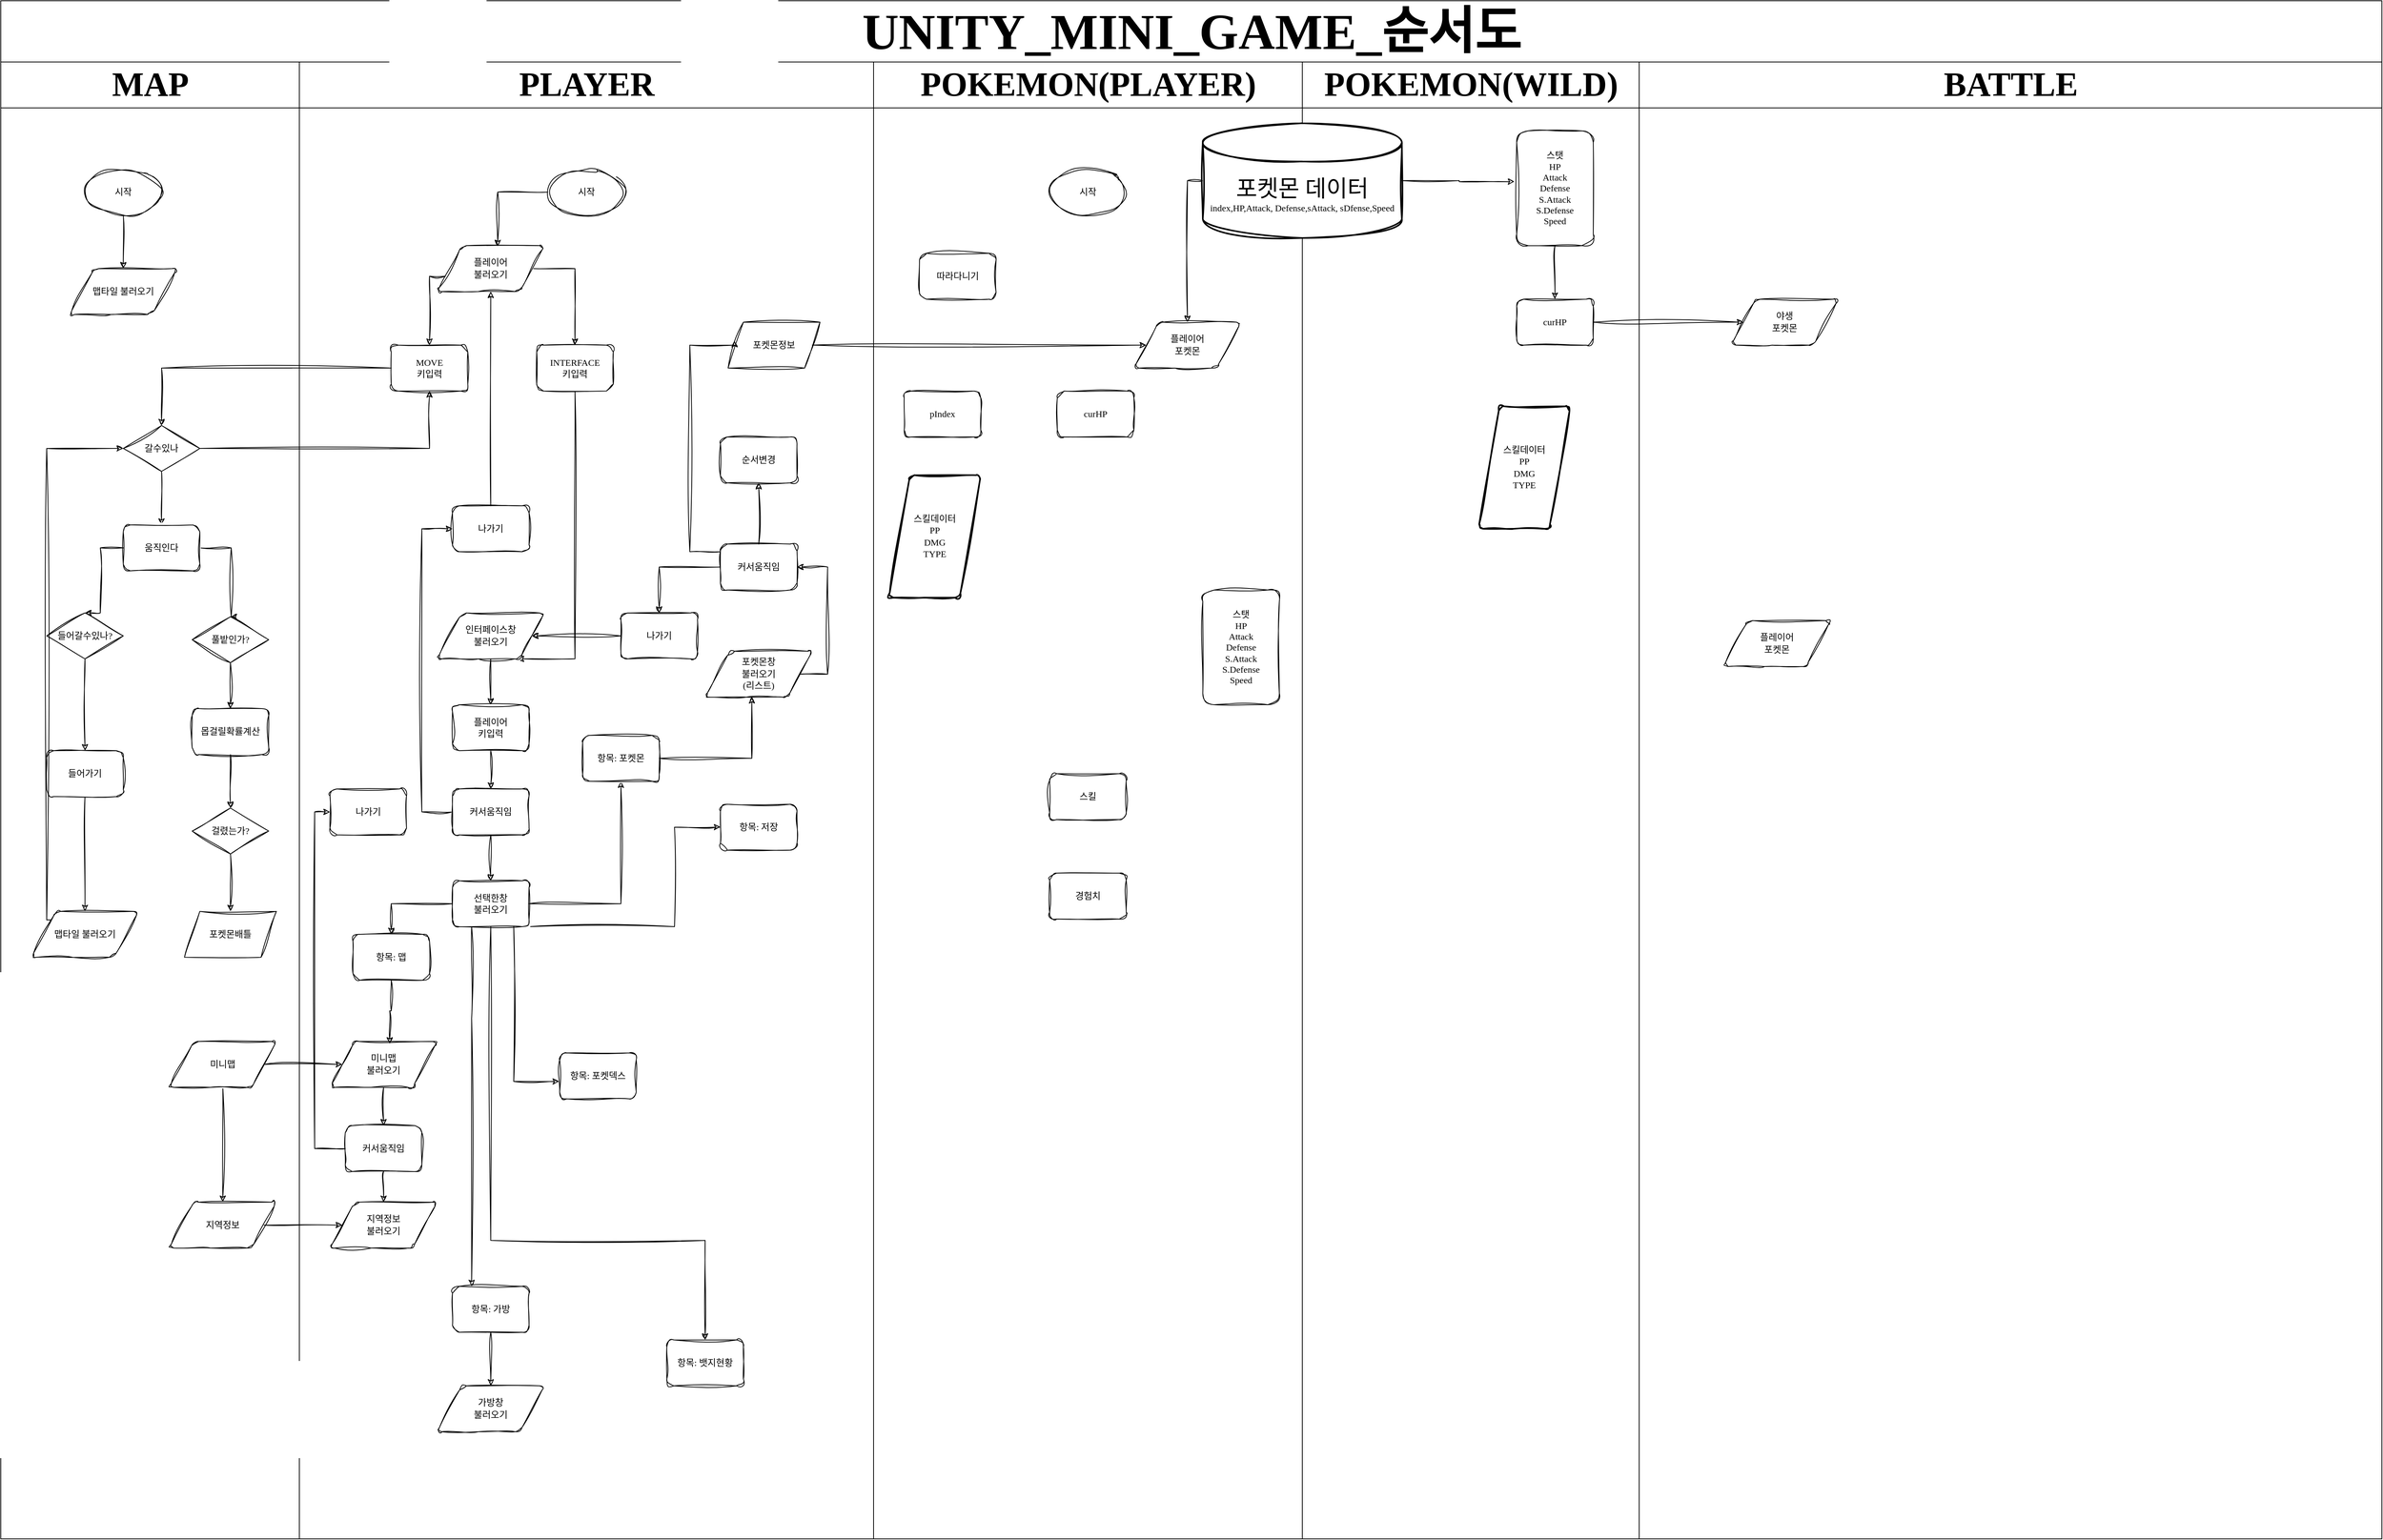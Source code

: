 <mxfile version="24.7.16">
  <diagram name="Page-1" id="74e2e168-ea6b-b213-b513-2b3c1d86103e">
    <mxGraphModel dx="2858" dy="1803" grid="1" gridSize="10" guides="1" tooltips="1" connect="1" arrows="1" fold="1" page="1" pageScale="1" pageWidth="1100" pageHeight="850" background="none" math="0" shadow="0">
      <root>
        <mxCell id="0" />
        <mxCell id="1" parent="0" />
        <mxCell id="77e6c97f196da883-1" value="&lt;font style=&quot;font-size: 66px;&quot;&gt;UNITY_MINI_GAME_순서도&lt;/font&gt;" style="swimlane;html=1;childLayout=stackLayout;startSize=80;rounded=0;shadow=0;labelBackgroundColor=none;strokeWidth=1;fontFamily=d2coding;fontSize=8;align=center;" parent="1" vertex="1">
          <mxGeometry x="-340" y="-130" width="3110" height="2010" as="geometry" />
        </mxCell>
        <mxCell id="77e6c97f196da883-2" value="&lt;font style=&quot;font-size: 44px;&quot;&gt;MAP&lt;/font&gt;" style="swimlane;html=1;startSize=60;fontFamily=d2coding;" parent="77e6c97f196da883-1" vertex="1">
          <mxGeometry y="80" width="390" height="1930" as="geometry" />
        </mxCell>
        <mxCell id="EqBQepztjrXs0x6iY2Cr-128" style="edgeStyle=orthogonalEdgeStyle;rounded=0;sketch=1;hachureGap=4;jiggle=2;curveFitting=1;orthogonalLoop=1;jettySize=auto;html=1;entryX=0.5;entryY=0;entryDx=0;entryDy=0;fontFamily=Architects Daughter;fontSource=https%3A%2F%2Ffonts.googleapis.com%2Fcss%3Ffamily%3DArchitects%2BDaughter;" edge="1" parent="77e6c97f196da883-2" source="EqBQepztjrXs0x6iY2Cr-9" target="EqBQepztjrXs0x6iY2Cr-23">
          <mxGeometry relative="1" as="geometry" />
        </mxCell>
        <mxCell id="EqBQepztjrXs0x6iY2Cr-9" value="&lt;span style=&quot;font-size: 12px;&quot;&gt;들어가기&lt;/span&gt;" style="rounded=1;whiteSpace=wrap;html=1;shadow=0;labelBackgroundColor=none;strokeWidth=1;fontFamily=d2coding;fontSize=8;align=center;sketch=1;curveFitting=1;jiggle=2;" vertex="1" parent="77e6c97f196da883-2">
          <mxGeometry x="60" y="900" width="100" height="60" as="geometry" />
        </mxCell>
        <mxCell id="EqBQepztjrXs0x6iY2Cr-2" value="&lt;font style=&quot;font-size: 12px;&quot;&gt;시작&lt;/font&gt;" style="strokeWidth=1;html=1;shape=mxgraph.flowchart.start_1;whiteSpace=wrap;sketch=1;hachureGap=4;jiggle=2;curveFitting=1;fontFamily=d2coding;" vertex="1" parent="77e6c97f196da883-2">
          <mxGeometry x="110" y="140" width="100" height="60" as="geometry" />
        </mxCell>
        <mxCell id="EqBQepztjrXs0x6iY2Cr-11" style="edgeStyle=orthogonalEdgeStyle;rounded=0;sketch=1;hachureGap=4;jiggle=2;curveFitting=1;orthogonalLoop=1;jettySize=auto;html=1;entryX=0.5;entryY=0;entryDx=0;entryDy=0;fontFamily=Architects Daughter;fontSource=https%3A%2F%2Ffonts.googleapis.com%2Fcss%3Ffamily%3DArchitects%2BDaughter;" edge="1" parent="77e6c97f196da883-2" source="EqBQepztjrXs0x6iY2Cr-2" target="EqBQepztjrXs0x6iY2Cr-6">
          <mxGeometry relative="1" as="geometry" />
        </mxCell>
        <mxCell id="EqBQepztjrXs0x6iY2Cr-6" value="&lt;font face=&quot;d2coding&quot;&gt;맵타일 불러오기&lt;/font&gt;" style="shape=parallelogram;html=1;strokeWidth=1;perimeter=parallelogramPerimeter;whiteSpace=wrap;rounded=1;arcSize=12;size=0.23;hachureGap=4;fontFamily=Architects Daughter;fontSource=https%3A%2F%2Ffonts.googleapis.com%2Fcss%3Ffamily%3DArchitects%2BDaughter;fontStyle=0;strokeColor=default;sketch=1;curveFitting=1;jiggle=2;" vertex="1" parent="77e6c97f196da883-2">
          <mxGeometry x="90" y="270" width="140" height="60" as="geometry" />
        </mxCell>
        <mxCell id="EqBQepztjrXs0x6iY2Cr-23" value="&lt;font face=&quot;d2coding&quot;&gt;맵타일 불러오기&lt;/font&gt;" style="shape=parallelogram;html=1;strokeWidth=1;perimeter=parallelogramPerimeter;whiteSpace=wrap;rounded=1;arcSize=12;size=0.23;hachureGap=4;fontFamily=Architects Daughter;fontSource=https%3A%2F%2Ffonts.googleapis.com%2Fcss%3Ffamily%3DArchitects%2BDaughter;fontStyle=0;strokeColor=default;sketch=1;curveFitting=1;jiggle=2;" vertex="1" parent="77e6c97f196da883-2">
          <mxGeometry x="40" y="1110" width="140" height="60" as="geometry" />
        </mxCell>
        <mxCell id="EqBQepztjrXs0x6iY2Cr-127" style="edgeStyle=orthogonalEdgeStyle;rounded=0;sketch=1;hachureGap=4;jiggle=2;curveFitting=1;orthogonalLoop=1;jettySize=auto;html=1;entryX=0.5;entryY=0;entryDx=0;entryDy=0;fontFamily=Architects Daughter;fontSource=https%3A%2F%2Ffonts.googleapis.com%2Fcss%3Ffamily%3DArchitects%2BDaughter;" edge="1" parent="77e6c97f196da883-2" source="EqBQepztjrXs0x6iY2Cr-10" target="EqBQepztjrXs0x6iY2Cr-9">
          <mxGeometry relative="1" as="geometry" />
        </mxCell>
        <mxCell id="EqBQepztjrXs0x6iY2Cr-10" value="&lt;font style=&quot;font-size: 12px;&quot;&gt;들어갈수있나?&lt;/font&gt;" style="rhombus;whiteSpace=wrap;html=1;rounded=0;shadow=0;labelBackgroundColor=none;strokeWidth=1;fontFamily=d2coding;fontSize=8;align=center;sketch=1;curveFitting=1;jiggle=2;" vertex="1" parent="77e6c97f196da883-2">
          <mxGeometry x="60" y="720" width="100" height="60" as="geometry" />
        </mxCell>
        <mxCell id="77e6c97f196da883-3" value="&lt;font style=&quot;font-size: 44px;&quot;&gt;PLAYER&lt;/font&gt;" style="swimlane;html=1;startSize=60;fontFamily=d2coding;" parent="1" vertex="1">
          <mxGeometry x="50" y="-50" width="750" height="1930" as="geometry" />
        </mxCell>
        <mxCell id="EqBQepztjrXs0x6iY2Cr-15" style="edgeStyle=orthogonalEdgeStyle;rounded=0;sketch=1;hachureGap=4;jiggle=2;curveFitting=1;orthogonalLoop=1;jettySize=auto;html=1;entryX=0.5;entryY=0;entryDx=0;entryDy=0;fontFamily=Architects Daughter;fontSource=https%3A%2F%2Ffonts.googleapis.com%2Fcss%3Ffamily%3DArchitects%2BDaughter;" edge="1" parent="77e6c97f196da883-3" source="EqBQepztjrXs0x6iY2Cr-3" target="EqBQepztjrXs0x6iY2Cr-4">
          <mxGeometry relative="1" as="geometry" />
        </mxCell>
        <mxCell id="EqBQepztjrXs0x6iY2Cr-3" value="&lt;font style=&quot;font-size: 12px;&quot;&gt;갈수있나&lt;/font&gt;" style="rhombus;whiteSpace=wrap;html=1;rounded=0;shadow=0;labelBackgroundColor=none;strokeWidth=1;fontFamily=d2coding;fontSize=8;align=center;sketch=1;curveFitting=1;jiggle=2;" vertex="1" parent="77e6c97f196da883-3">
          <mxGeometry x="-230" y="475" width="100" height="60" as="geometry" />
        </mxCell>
        <mxCell id="EqBQepztjrXs0x6iY2Cr-25" style="edgeStyle=orthogonalEdgeStyle;rounded=0;sketch=1;hachureGap=4;jiggle=2;curveFitting=1;orthogonalLoop=1;jettySize=auto;html=1;fontFamily=Architects Daughter;fontSource=https%3A%2F%2Ffonts.googleapis.com%2Fcss%3Ffamily%3DArchitects%2BDaughter;entryX=0.5;entryY=0;entryDx=0;entryDy=0;" edge="1" parent="77e6c97f196da883-3" source="EqBQepztjrXs0x6iY2Cr-4" target="EqBQepztjrXs0x6iY2Cr-5">
          <mxGeometry relative="1" as="geometry">
            <mxPoint x="-90" y="720" as="targetPoint" />
            <Array as="points">
              <mxPoint x="-89" y="635" />
            </Array>
          </mxGeometry>
        </mxCell>
        <mxCell id="EqBQepztjrXs0x6iY2Cr-4" value="&lt;font style=&quot;font-size: 12px;&quot;&gt;움직인다&lt;/font&gt;" style="rounded=1;whiteSpace=wrap;html=1;shadow=0;labelBackgroundColor=none;strokeWidth=1;fontFamily=d2coding;fontSize=8;align=center;sketch=1;curveFitting=1;jiggle=2;" vertex="1" parent="77e6c97f196da883-3">
          <mxGeometry x="-230" y="605" width="100" height="60" as="geometry" />
        </mxCell>
        <mxCell id="EqBQepztjrXs0x6iY2Cr-19" style="edgeStyle=orthogonalEdgeStyle;rounded=0;sketch=1;hachureGap=4;jiggle=2;curveFitting=1;orthogonalLoop=1;jettySize=auto;html=1;entryX=0.5;entryY=0;entryDx=0;entryDy=0;fontFamily=Architects Daughter;fontSource=https%3A%2F%2Ffonts.googleapis.com%2Fcss%3Ffamily%3DArchitects%2BDaughter;" edge="1" parent="77e6c97f196da883-3" source="EqBQepztjrXs0x6iY2Cr-5" target="EqBQepztjrXs0x6iY2Cr-7">
          <mxGeometry relative="1" as="geometry" />
        </mxCell>
        <mxCell id="EqBQepztjrXs0x6iY2Cr-5" value="&lt;font style=&quot;font-size: 12px;&quot;&gt;풀밭인가?&lt;/font&gt;" style="rhombus;whiteSpace=wrap;html=1;rounded=0;shadow=0;labelBackgroundColor=none;strokeWidth=1;fontFamily=d2coding;fontSize=8;align=center;sketch=1;curveFitting=1;jiggle=2;" vertex="1" parent="77e6c97f196da883-3">
          <mxGeometry x="-140" y="725" width="100" height="60" as="geometry" />
        </mxCell>
        <mxCell id="EqBQepztjrXs0x6iY2Cr-22" style="edgeStyle=orthogonalEdgeStyle;rounded=0;sketch=1;hachureGap=4;jiggle=2;curveFitting=1;orthogonalLoop=1;jettySize=auto;html=1;entryX=0.5;entryY=0;entryDx=0;entryDy=0;fontFamily=Architects Daughter;fontSource=https%3A%2F%2Ffonts.googleapis.com%2Fcss%3Ffamily%3DArchitects%2BDaughter;" edge="1" parent="77e6c97f196da883-3" source="EqBQepztjrXs0x6iY2Cr-7" target="EqBQepztjrXs0x6iY2Cr-8">
          <mxGeometry relative="1" as="geometry" />
        </mxCell>
        <mxCell id="EqBQepztjrXs0x6iY2Cr-7" value="&lt;font style=&quot;font-size: 12px;&quot;&gt;몹걸릴확률계산&lt;/font&gt;" style="rounded=1;whiteSpace=wrap;html=1;shadow=0;labelBackgroundColor=none;strokeWidth=1;fontFamily=d2coding;fontSize=8;align=center;sketch=1;curveFitting=1;jiggle=2;" vertex="1" parent="77e6c97f196da883-3">
          <mxGeometry x="-140" y="845" width="100" height="60" as="geometry" />
        </mxCell>
        <mxCell id="EqBQepztjrXs0x6iY2Cr-29" style="edgeStyle=orthogonalEdgeStyle;rounded=0;sketch=1;hachureGap=4;jiggle=2;curveFitting=1;orthogonalLoop=1;jettySize=auto;html=1;fontFamily=Architects Daughter;fontSource=https%3A%2F%2Ffonts.googleapis.com%2Fcss%3Ffamily%3DArchitects%2BDaughter;" edge="1" parent="77e6c97f196da883-3" source="EqBQepztjrXs0x6iY2Cr-8" target="EqBQepztjrXs0x6iY2Cr-28">
          <mxGeometry relative="1" as="geometry" />
        </mxCell>
        <mxCell id="EqBQepztjrXs0x6iY2Cr-8" value="&lt;font style=&quot;font-size: 12px;&quot;&gt;걸렸는가?&lt;/font&gt;" style="rhombus;whiteSpace=wrap;html=1;rounded=0;shadow=0;labelBackgroundColor=none;strokeWidth=1;fontFamily=d2coding;fontSize=8;align=center;sketch=1;curveFitting=1;jiggle=2;" vertex="1" parent="77e6c97f196da883-3">
          <mxGeometry x="-140" y="975" width="100" height="60" as="geometry" />
        </mxCell>
        <mxCell id="EqBQepztjrXs0x6iY2Cr-28" value="&lt;font face=&quot;d2coding&quot;&gt;포켓몬배틀&lt;/font&gt;" style="shape=parallelogram;perimeter=parallelogramPerimeter;whiteSpace=wrap;html=1;fixedSize=1;sketch=1;hachureGap=4;jiggle=2;curveFitting=1;fontFamily=Architects Daughter;fontSource=https%3A%2F%2Ffonts.googleapis.com%2Fcss%3Ffamily%3DArchitects%2BDaughter;" vertex="1" parent="77e6c97f196da883-3">
          <mxGeometry x="-150" y="1110" width="120" height="60" as="geometry" />
        </mxCell>
        <mxCell id="EqBQepztjrXs0x6iY2Cr-113" style="edgeStyle=orthogonalEdgeStyle;rounded=0;sketch=1;hachureGap=4;jiggle=2;curveFitting=1;orthogonalLoop=1;jettySize=auto;html=1;entryX=0.5;entryY=0;entryDx=0;entryDy=0;fontFamily=Architects Daughter;fontSource=https%3A%2F%2Ffonts.googleapis.com%2Fcss%3Ffamily%3DArchitects%2BDaughter;" edge="1" parent="77e6c97f196da883-3" source="EqBQepztjrXs0x6iY2Cr-56" target="EqBQepztjrXs0x6iY2Cr-110">
          <mxGeometry relative="1" as="geometry" />
        </mxCell>
        <mxCell id="EqBQepztjrXs0x6iY2Cr-56" value="&lt;font face=&quot;d2coding&quot;&gt;미니맵&lt;/font&gt;" style="shape=parallelogram;html=1;strokeWidth=1;perimeter=parallelogramPerimeter;whiteSpace=wrap;rounded=1;arcSize=12;size=0.23;hachureGap=4;fontFamily=Architects Daughter;fontSource=https%3A%2F%2Ffonts.googleapis.com%2Fcss%3Ffamily%3DArchitects%2BDaughter;fontStyle=0;strokeColor=default;sketch=1;curveFitting=1;jiggle=2;" vertex="1" parent="77e6c97f196da883-3">
          <mxGeometry x="-170" y="1280" width="140" height="60" as="geometry" />
        </mxCell>
        <mxCell id="EqBQepztjrXs0x6iY2Cr-110" value="&lt;font face=&quot;d2coding&quot;&gt;지역정보&lt;/font&gt;" style="shape=parallelogram;html=1;strokeWidth=1;perimeter=parallelogramPerimeter;whiteSpace=wrap;rounded=1;arcSize=12;size=0.23;hachureGap=4;fontFamily=Architects Daughter;fontSource=https%3A%2F%2Ffonts.googleapis.com%2Fcss%3Ffamily%3DArchitects%2BDaughter;fontStyle=0;strokeColor=default;sketch=1;curveFitting=1;jiggle=2;" vertex="1" parent="77e6c97f196da883-3">
          <mxGeometry x="-170" y="1490" width="140" height="60" as="geometry" />
        </mxCell>
        <mxCell id="EqBQepztjrXs0x6iY2Cr-38" style="edgeStyle=orthogonalEdgeStyle;rounded=0;sketch=1;hachureGap=4;jiggle=2;curveFitting=1;orthogonalLoop=1;jettySize=auto;html=1;entryX=0.5;entryY=0;entryDx=0;entryDy=0;fontFamily=Architects Daughter;fontSource=https%3A%2F%2Ffonts.googleapis.com%2Fcss%3Ffamily%3DArchitects%2BDaughter;" edge="1" parent="77e6c97f196da883-3" source="EqBQepztjrXs0x6iY2Cr-31" target="EqBQepztjrXs0x6iY2Cr-32">
          <mxGeometry relative="1" as="geometry">
            <Array as="points">
              <mxPoint x="170" y="280" />
            </Array>
          </mxGeometry>
        </mxCell>
        <mxCell id="EqBQepztjrXs0x6iY2Cr-91" style="edgeStyle=orthogonalEdgeStyle;rounded=0;sketch=1;hachureGap=4;jiggle=2;curveFitting=1;orthogonalLoop=1;jettySize=auto;html=1;entryX=0.5;entryY=0;entryDx=0;entryDy=0;fontFamily=Architects Daughter;fontSource=https%3A%2F%2Ffonts.googleapis.com%2Fcss%3Ffamily%3DArchitects%2BDaughter;" edge="1" parent="77e6c97f196da883-3" source="EqBQepztjrXs0x6iY2Cr-31" target="EqBQepztjrXs0x6iY2Cr-36">
          <mxGeometry relative="1" as="geometry">
            <Array as="points">
              <mxPoint x="360" y="270" />
            </Array>
          </mxGeometry>
        </mxCell>
        <mxCell id="EqBQepztjrXs0x6iY2Cr-31" value="&lt;font face=&quot;d2coding&quot;&gt;플레이어&lt;/font&gt;&lt;div&gt;&lt;font face=&quot;d2coding&quot;&gt;불러오기&lt;/font&gt;&lt;/div&gt;" style="shape=parallelogram;html=1;strokeWidth=1;perimeter=parallelogramPerimeter;whiteSpace=wrap;rounded=1;arcSize=12;size=0.23;hachureGap=4;fontFamily=Architects Daughter;fontSource=https%3A%2F%2Ffonts.googleapis.com%2Fcss%3Ffamily%3DArchitects%2BDaughter;fontStyle=0;strokeColor=default;sketch=1;curveFitting=1;jiggle=2;" vertex="1" parent="77e6c97f196da883-3">
          <mxGeometry x="180" y="240" width="140" height="60" as="geometry" />
        </mxCell>
        <mxCell id="EqBQepztjrXs0x6iY2Cr-32" value="&lt;font style=&quot;font-size: 12px;&quot;&gt;MOVE&lt;/font&gt;&lt;div&gt;&lt;font style=&quot;font-size: 12px;&quot;&gt;키입력&lt;/font&gt;&lt;/div&gt;" style="rounded=1;whiteSpace=wrap;html=1;shadow=0;labelBackgroundColor=none;strokeWidth=1;fontFamily=d2coding;fontSize=8;align=center;sketch=1;curveFitting=1;jiggle=2;" vertex="1" parent="77e6c97f196da883-3">
          <mxGeometry x="120" y="370" width="100" height="60" as="geometry" />
        </mxCell>
        <mxCell id="EqBQepztjrXs0x6iY2Cr-92" style="edgeStyle=orthogonalEdgeStyle;rounded=0;sketch=1;hachureGap=4;jiggle=2;curveFitting=1;orthogonalLoop=1;jettySize=auto;html=1;entryX=0.75;entryY=1;entryDx=0;entryDy=0;fontFamily=Architects Daughter;fontSource=https%3A%2F%2Ffonts.googleapis.com%2Fcss%3Ffamily%3DArchitects%2BDaughter;" edge="1" parent="77e6c97f196da883-3" source="EqBQepztjrXs0x6iY2Cr-36" target="EqBQepztjrXs0x6iY2Cr-40">
          <mxGeometry relative="1" as="geometry">
            <Array as="points">
              <mxPoint x="360" y="780" />
            </Array>
          </mxGeometry>
        </mxCell>
        <mxCell id="EqBQepztjrXs0x6iY2Cr-36" value="&lt;span style=&quot;font-size: 12px;&quot;&gt;INTERFACE&lt;/span&gt;&lt;br&gt;&lt;div&gt;&lt;font style=&quot;font-size: 12px;&quot;&gt;키입력&lt;/font&gt;&lt;/div&gt;" style="rounded=1;whiteSpace=wrap;html=1;shadow=0;labelBackgroundColor=none;strokeWidth=1;fontFamily=d2coding;fontSize=8;align=center;sketch=1;curveFitting=1;jiggle=2;" vertex="1" parent="77e6c97f196da883-3">
          <mxGeometry x="310" y="370" width="100" height="60" as="geometry" />
        </mxCell>
        <mxCell id="EqBQepztjrXs0x6iY2Cr-45" style="edgeStyle=orthogonalEdgeStyle;rounded=0;sketch=1;hachureGap=4;jiggle=2;curveFitting=1;orthogonalLoop=1;jettySize=auto;html=1;fontFamily=Architects Daughter;fontSource=https%3A%2F%2Ffonts.googleapis.com%2Fcss%3Ffamily%3DArchitects%2BDaughter;" edge="1" parent="77e6c97f196da883-3" source="EqBQepztjrXs0x6iY2Cr-40" target="EqBQepztjrXs0x6iY2Cr-41">
          <mxGeometry relative="1" as="geometry" />
        </mxCell>
        <mxCell id="EqBQepztjrXs0x6iY2Cr-40" value="&lt;font face=&quot;d2coding&quot;&gt;인터페이스창&lt;/font&gt;&lt;div&gt;&lt;font face=&quot;d2coding&quot;&gt;불러오기&lt;/font&gt;&lt;/div&gt;" style="shape=parallelogram;html=1;strokeWidth=1;perimeter=parallelogramPerimeter;whiteSpace=wrap;rounded=1;arcSize=12;size=0.23;hachureGap=4;fontFamily=Architects Daughter;fontSource=https%3A%2F%2Ffonts.googleapis.com%2Fcss%3Ffamily%3DArchitects%2BDaughter;fontStyle=0;strokeColor=default;sketch=1;curveFitting=1;jiggle=2;" vertex="1" parent="77e6c97f196da883-3">
          <mxGeometry x="180" y="720" width="140" height="60" as="geometry" />
        </mxCell>
        <mxCell id="EqBQepztjrXs0x6iY2Cr-46" style="edgeStyle=orthogonalEdgeStyle;rounded=0;sketch=1;hachureGap=4;jiggle=2;curveFitting=1;orthogonalLoop=1;jettySize=auto;html=1;entryX=0.5;entryY=0;entryDx=0;entryDy=0;fontFamily=Architects Daughter;fontSource=https%3A%2F%2Ffonts.googleapis.com%2Fcss%3Ffamily%3DArchitects%2BDaughter;" edge="1" parent="77e6c97f196da883-3" source="EqBQepztjrXs0x6iY2Cr-41" target="EqBQepztjrXs0x6iY2Cr-42">
          <mxGeometry relative="1" as="geometry" />
        </mxCell>
        <mxCell id="EqBQepztjrXs0x6iY2Cr-41" value="&lt;span style=&quot;font-size: 12px;&quot;&gt;플레이어&lt;/span&gt;&lt;br&gt;&lt;div&gt;&lt;font style=&quot;font-size: 12px;&quot;&gt;키입력&lt;/font&gt;&lt;/div&gt;" style="rounded=1;whiteSpace=wrap;html=1;shadow=0;labelBackgroundColor=none;strokeWidth=1;fontFamily=d2coding;fontSize=8;align=center;sketch=1;curveFitting=1;jiggle=2;" vertex="1" parent="77e6c97f196da883-3">
          <mxGeometry x="200" y="840" width="100" height="60" as="geometry" />
        </mxCell>
        <mxCell id="EqBQepztjrXs0x6iY2Cr-49" style="edgeStyle=orthogonalEdgeStyle;rounded=0;sketch=1;hachureGap=4;jiggle=2;curveFitting=1;orthogonalLoop=1;jettySize=auto;html=1;entryX=0.5;entryY=0;entryDx=0;entryDy=0;fontFamily=Architects Daughter;fontSource=https%3A%2F%2Ffonts.googleapis.com%2Fcss%3Ffamily%3DArchitects%2BDaughter;" edge="1" parent="77e6c97f196da883-3" source="EqBQepztjrXs0x6iY2Cr-42" target="EqBQepztjrXs0x6iY2Cr-48">
          <mxGeometry relative="1" as="geometry" />
        </mxCell>
        <mxCell id="EqBQepztjrXs0x6iY2Cr-101" style="edgeStyle=orthogonalEdgeStyle;rounded=0;sketch=1;hachureGap=4;jiggle=2;curveFitting=1;orthogonalLoop=1;jettySize=auto;html=1;entryX=0;entryY=0.5;entryDx=0;entryDy=0;fontFamily=Architects Daughter;fontSource=https%3A%2F%2Ffonts.googleapis.com%2Fcss%3Ffamily%3DArchitects%2BDaughter;" edge="1" parent="77e6c97f196da883-3" source="EqBQepztjrXs0x6iY2Cr-42" target="EqBQepztjrXs0x6iY2Cr-62">
          <mxGeometry relative="1" as="geometry">
            <Array as="points">
              <mxPoint x="160" y="980" />
              <mxPoint x="160" y="610" />
            </Array>
          </mxGeometry>
        </mxCell>
        <mxCell id="EqBQepztjrXs0x6iY2Cr-42" value="&lt;span style=&quot;font-size: 12px;&quot;&gt;커서움직임&lt;/span&gt;" style="rounded=1;whiteSpace=wrap;html=1;shadow=0;labelBackgroundColor=none;strokeWidth=1;fontFamily=d2coding;fontSize=8;align=center;sketch=1;curveFitting=1;jiggle=2;" vertex="1" parent="77e6c97f196da883-3">
          <mxGeometry x="200" y="950" width="100" height="60" as="geometry" />
        </mxCell>
        <mxCell id="EqBQepztjrXs0x6iY2Cr-68" style="edgeStyle=orthogonalEdgeStyle;rounded=0;sketch=1;hachureGap=4;jiggle=2;curveFitting=1;orthogonalLoop=1;jettySize=auto;html=1;entryX=0.5;entryY=0;entryDx=0;entryDy=0;fontFamily=Architects Daughter;fontSource=https%3A%2F%2Ffonts.googleapis.com%2Fcss%3Ffamily%3DArchitects%2BDaughter;" edge="1" parent="77e6c97f196da883-3" source="EqBQepztjrXs0x6iY2Cr-48" target="EqBQepztjrXs0x6iY2Cr-65">
          <mxGeometry relative="1" as="geometry" />
        </mxCell>
        <mxCell id="EqBQepztjrXs0x6iY2Cr-72" style="edgeStyle=orthogonalEdgeStyle;rounded=0;sketch=1;hachureGap=4;jiggle=2;curveFitting=1;orthogonalLoop=1;jettySize=auto;html=1;entryX=0;entryY=0.5;entryDx=0;entryDy=0;fontFamily=Architects Daughter;fontSource=https%3A%2F%2Ffonts.googleapis.com%2Fcss%3Ffamily%3DArchitects%2BDaughter;" edge="1" parent="77e6c97f196da883-3" source="EqBQepztjrXs0x6iY2Cr-48" target="EqBQepztjrXs0x6iY2Cr-61">
          <mxGeometry relative="1" as="geometry">
            <Array as="points">
              <mxPoint x="490" y="1130" />
              <mxPoint x="490" y="1000" />
            </Array>
          </mxGeometry>
        </mxCell>
        <mxCell id="EqBQepztjrXs0x6iY2Cr-76" style="edgeStyle=orthogonalEdgeStyle;rounded=0;sketch=1;hachureGap=4;jiggle=2;curveFitting=1;orthogonalLoop=1;jettySize=auto;html=1;entryX=0.25;entryY=0;entryDx=0;entryDy=0;fontFamily=Architects Daughter;fontSource=https%3A%2F%2Ffonts.googleapis.com%2Fcss%3Ffamily%3DArchitects%2BDaughter;" edge="1" parent="77e6c97f196da883-3" source="EqBQepztjrXs0x6iY2Cr-48" target="EqBQepztjrXs0x6iY2Cr-67">
          <mxGeometry relative="1" as="geometry">
            <Array as="points">
              <mxPoint x="225" y="1250" />
              <mxPoint x="225" y="1250" />
            </Array>
          </mxGeometry>
        </mxCell>
        <mxCell id="EqBQepztjrXs0x6iY2Cr-79" style="edgeStyle=orthogonalEdgeStyle;rounded=0;sketch=1;hachureGap=4;jiggle=2;curveFitting=1;orthogonalLoop=1;jettySize=auto;html=1;entryX=0.5;entryY=0;entryDx=0;entryDy=0;fontFamily=Architects Daughter;fontSource=https%3A%2F%2Ffonts.googleapis.com%2Fcss%3Ffamily%3DArchitects%2BDaughter;" edge="1" parent="77e6c97f196da883-3" source="EqBQepztjrXs0x6iY2Cr-48" target="EqBQepztjrXs0x6iY2Cr-78">
          <mxGeometry relative="1" as="geometry">
            <Array as="points">
              <mxPoint x="250" y="1540" />
              <mxPoint x="530" y="1540" />
            </Array>
          </mxGeometry>
        </mxCell>
        <mxCell id="EqBQepztjrXs0x6iY2Cr-102" style="edgeStyle=orthogonalEdgeStyle;rounded=0;sketch=1;hachureGap=4;jiggle=2;curveFitting=1;orthogonalLoop=1;jettySize=auto;html=1;entryX=0.5;entryY=1;entryDx=0;entryDy=0;fontFamily=Architects Daughter;fontSource=https%3A%2F%2Ffonts.googleapis.com%2Fcss%3Ffamily%3DArchitects%2BDaughter;" edge="1" parent="77e6c97f196da883-3" source="EqBQepztjrXs0x6iY2Cr-48" target="EqBQepztjrXs0x6iY2Cr-66">
          <mxGeometry relative="1" as="geometry" />
        </mxCell>
        <mxCell id="EqBQepztjrXs0x6iY2Cr-48" value="&lt;span style=&quot;font-size: 12px;&quot;&gt;선택한창&lt;/span&gt;&lt;div&gt;&lt;span style=&quot;font-size: 12px;&quot;&gt;불러오기&lt;/span&gt;&lt;/div&gt;" style="rounded=1;whiteSpace=wrap;html=1;shadow=0;labelBackgroundColor=none;strokeWidth=1;fontFamily=d2coding;fontSize=8;align=center;sketch=1;curveFitting=1;jiggle=2;" vertex="1" parent="77e6c97f196da883-3">
          <mxGeometry x="200" y="1070" width="100" height="60" as="geometry" />
        </mxCell>
        <mxCell id="EqBQepztjrXs0x6iY2Cr-89" style="edgeStyle=orthogonalEdgeStyle;rounded=0;sketch=1;hachureGap=4;jiggle=2;curveFitting=1;orthogonalLoop=1;jettySize=auto;html=1;entryX=1;entryY=0.5;entryDx=0;entryDy=0;fontFamily=Architects Daughter;fontSource=https%3A%2F%2Ffonts.googleapis.com%2Fcss%3Ffamily%3DArchitects%2BDaughter;" edge="1" parent="77e6c97f196da883-3" source="EqBQepztjrXs0x6iY2Cr-50" target="EqBQepztjrXs0x6iY2Cr-51">
          <mxGeometry relative="1" as="geometry">
            <Array as="points">
              <mxPoint x="690" y="800" />
              <mxPoint x="690" y="660" />
            </Array>
          </mxGeometry>
        </mxCell>
        <mxCell id="EqBQepztjrXs0x6iY2Cr-50" value="&lt;font face=&quot;d2coding&quot;&gt;포켓몬창&lt;/font&gt;&lt;div&gt;&lt;font face=&quot;d2coding&quot;&gt;불러오기&lt;/font&gt;&lt;/div&gt;&lt;div&gt;&lt;font face=&quot;d2coding&quot;&gt;(리스트)&lt;/font&gt;&lt;/div&gt;" style="shape=parallelogram;html=1;strokeWidth=1;perimeter=parallelogramPerimeter;whiteSpace=wrap;rounded=1;arcSize=12;size=0.23;hachureGap=4;fontFamily=Architects Daughter;fontSource=https%3A%2F%2Ffonts.googleapis.com%2Fcss%3Ffamily%3DArchitects%2BDaughter;fontStyle=0;strokeColor=default;sketch=1;curveFitting=1;jiggle=2;" vertex="1" parent="77e6c97f196da883-3">
          <mxGeometry x="530" y="770" width="140" height="60" as="geometry" />
        </mxCell>
        <mxCell id="EqBQepztjrXs0x6iY2Cr-88" style="edgeStyle=orthogonalEdgeStyle;rounded=0;sketch=1;hachureGap=4;jiggle=2;curveFitting=1;orthogonalLoop=1;jettySize=auto;html=1;exitX=0.5;exitY=0;exitDx=0;exitDy=0;entryX=0.5;entryY=1;entryDx=0;entryDy=0;fontFamily=Architects Daughter;fontSource=https%3A%2F%2Ffonts.googleapis.com%2Fcss%3Ffamily%3DArchitects%2BDaughter;" edge="1" parent="77e6c97f196da883-3" source="EqBQepztjrXs0x6iY2Cr-51" target="EqBQepztjrXs0x6iY2Cr-53">
          <mxGeometry relative="1" as="geometry" />
        </mxCell>
        <mxCell id="EqBQepztjrXs0x6iY2Cr-94" style="edgeStyle=orthogonalEdgeStyle;rounded=0;sketch=1;hachureGap=4;jiggle=2;curveFitting=1;orthogonalLoop=1;jettySize=auto;html=1;entryX=0.5;entryY=0;entryDx=0;entryDy=0;fontFamily=Architects Daughter;fontSource=https%3A%2F%2Ffonts.googleapis.com%2Fcss%3Ffamily%3DArchitects%2BDaughter;" edge="1" parent="77e6c97f196da883-3" source="EqBQepztjrXs0x6iY2Cr-51" target="EqBQepztjrXs0x6iY2Cr-59">
          <mxGeometry relative="1" as="geometry" />
        </mxCell>
        <mxCell id="EqBQepztjrXs0x6iY2Cr-51" value="&lt;span style=&quot;font-size: 12px;&quot;&gt;커서움직임&lt;/span&gt;" style="rounded=1;whiteSpace=wrap;html=1;shadow=0;labelBackgroundColor=none;strokeWidth=1;fontFamily=d2coding;fontSize=8;align=center;sketch=1;curveFitting=1;jiggle=2;" vertex="1" parent="77e6c97f196da883-3">
          <mxGeometry x="550" y="630" width="100" height="60" as="geometry" />
        </mxCell>
        <mxCell id="EqBQepztjrXs0x6iY2Cr-52" value="&lt;font face=&quot;d2coding&quot;&gt;포켓몬정보&lt;/font&gt;" style="shape=parallelogram;perimeter=parallelogramPerimeter;whiteSpace=wrap;html=1;fixedSize=1;sketch=1;hachureGap=4;jiggle=2;curveFitting=1;fontFamily=Architects Daughter;fontSource=https%3A%2F%2Ffonts.googleapis.com%2Fcss%3Ffamily%3DArchitects%2BDaughter;" vertex="1" parent="77e6c97f196da883-3">
          <mxGeometry x="560" y="340" width="120" height="60" as="geometry" />
        </mxCell>
        <mxCell id="EqBQepztjrXs0x6iY2Cr-53" value="&lt;span style=&quot;font-size: 12px;&quot;&gt;순서변경&lt;/span&gt;" style="rounded=1;whiteSpace=wrap;html=1;shadow=0;labelBackgroundColor=none;strokeWidth=1;fontFamily=d2coding;fontSize=8;align=center;sketch=1;curveFitting=1;jiggle=2;" vertex="1" parent="77e6c97f196da883-3">
          <mxGeometry x="550" y="490" width="100" height="60" as="geometry" />
        </mxCell>
        <mxCell id="EqBQepztjrXs0x6iY2Cr-54" value="&lt;span style=&quot;font-size: 12px;&quot;&gt;나가기&lt;/span&gt;" style="rounded=1;whiteSpace=wrap;html=1;shadow=0;labelBackgroundColor=none;strokeWidth=1;fontFamily=d2coding;fontSize=8;align=center;sketch=1;curveFitting=1;jiggle=2;" vertex="1" parent="77e6c97f196da883-3">
          <mxGeometry x="40" y="950" width="100" height="60" as="geometry" />
        </mxCell>
        <mxCell id="EqBQepztjrXs0x6iY2Cr-107" style="edgeStyle=orthogonalEdgeStyle;rounded=0;sketch=1;hachureGap=4;jiggle=2;curveFitting=1;orthogonalLoop=1;jettySize=auto;html=1;fontFamily=Architects Daughter;fontSource=https%3A%2F%2Ffonts.googleapis.com%2Fcss%3Ffamily%3DArchitects%2BDaughter;" edge="1" parent="77e6c97f196da883-3" source="EqBQepztjrXs0x6iY2Cr-55" target="EqBQepztjrXs0x6iY2Cr-57">
          <mxGeometry relative="1" as="geometry" />
        </mxCell>
        <mxCell id="EqBQepztjrXs0x6iY2Cr-55" value="&lt;font face=&quot;d2coding&quot;&gt;미니맵&lt;/font&gt;&lt;div&gt;&lt;font face=&quot;d2coding&quot;&gt;불러오기&lt;/font&gt;&lt;/div&gt;" style="shape=parallelogram;html=1;strokeWidth=1;perimeter=parallelogramPerimeter;whiteSpace=wrap;rounded=1;arcSize=12;size=0.23;hachureGap=4;fontFamily=Architects Daughter;fontSource=https%3A%2F%2Ffonts.googleapis.com%2Fcss%3Ffamily%3DArchitects%2BDaughter;fontStyle=0;strokeColor=default;sketch=1;curveFitting=1;jiggle=2;" vertex="1" parent="77e6c97f196da883-3">
          <mxGeometry x="40" y="1280" width="140" height="60" as="geometry" />
        </mxCell>
        <mxCell id="EqBQepztjrXs0x6iY2Cr-108" style="edgeStyle=orthogonalEdgeStyle;rounded=0;sketch=1;hachureGap=4;jiggle=2;curveFitting=1;orthogonalLoop=1;jettySize=auto;html=1;fontFamily=Architects Daughter;fontSource=https%3A%2F%2Ffonts.googleapis.com%2Fcss%3Ffamily%3DArchitects%2BDaughter;" edge="1" parent="77e6c97f196da883-3" source="EqBQepztjrXs0x6iY2Cr-57" target="EqBQepztjrXs0x6iY2Cr-58">
          <mxGeometry relative="1" as="geometry" />
        </mxCell>
        <mxCell id="EqBQepztjrXs0x6iY2Cr-109" style="edgeStyle=orthogonalEdgeStyle;rounded=0;sketch=1;hachureGap=4;jiggle=2;curveFitting=1;orthogonalLoop=1;jettySize=auto;html=1;entryX=0;entryY=0.5;entryDx=0;entryDy=0;fontFamily=Architects Daughter;fontSource=https%3A%2F%2Ffonts.googleapis.com%2Fcss%3Ffamily%3DArchitects%2BDaughter;" edge="1" parent="77e6c97f196da883-3" source="EqBQepztjrXs0x6iY2Cr-57" target="EqBQepztjrXs0x6iY2Cr-54">
          <mxGeometry relative="1" as="geometry">
            <Array as="points">
              <mxPoint x="20" y="1420" />
              <mxPoint x="20" y="980" />
            </Array>
          </mxGeometry>
        </mxCell>
        <mxCell id="EqBQepztjrXs0x6iY2Cr-57" value="&lt;span style=&quot;font-size: 12px;&quot;&gt;커서움직임&lt;/span&gt;" style="rounded=1;whiteSpace=wrap;html=1;shadow=0;labelBackgroundColor=none;strokeWidth=1;fontFamily=d2coding;fontSize=8;align=center;sketch=1;curveFitting=1;jiggle=2;" vertex="1" parent="77e6c97f196da883-3">
          <mxGeometry x="60" y="1390" width="100" height="60" as="geometry" />
        </mxCell>
        <mxCell id="EqBQepztjrXs0x6iY2Cr-58" value="&lt;font face=&quot;d2coding&quot;&gt;지역정보&lt;/font&gt;&lt;div&gt;&lt;font face=&quot;d2coding&quot;&gt;불러오기&lt;/font&gt;&lt;/div&gt;" style="shape=parallelogram;html=1;strokeWidth=1;perimeter=parallelogramPerimeter;whiteSpace=wrap;rounded=1;arcSize=12;size=0.23;hachureGap=4;fontFamily=Architects Daughter;fontSource=https%3A%2F%2Ffonts.googleapis.com%2Fcss%3Ffamily%3DArchitects%2BDaughter;fontStyle=0;strokeColor=default;sketch=1;curveFitting=1;jiggle=2;" vertex="1" parent="77e6c97f196da883-3">
          <mxGeometry x="40" y="1490" width="140" height="60" as="geometry" />
        </mxCell>
        <mxCell id="EqBQepztjrXs0x6iY2Cr-93" style="edgeStyle=orthogonalEdgeStyle;rounded=0;sketch=1;hachureGap=4;jiggle=2;curveFitting=1;orthogonalLoop=1;jettySize=auto;html=1;fontFamily=Architects Daughter;fontSource=https%3A%2F%2Ffonts.googleapis.com%2Fcss%3Ffamily%3DArchitects%2BDaughter;" edge="1" parent="77e6c97f196da883-3" source="EqBQepztjrXs0x6iY2Cr-59" target="EqBQepztjrXs0x6iY2Cr-40">
          <mxGeometry relative="1" as="geometry" />
        </mxCell>
        <mxCell id="EqBQepztjrXs0x6iY2Cr-59" value="&lt;span style=&quot;font-size: 12px;&quot;&gt;나가기&lt;/span&gt;" style="rounded=1;whiteSpace=wrap;html=1;shadow=0;labelBackgroundColor=none;strokeWidth=1;fontFamily=d2coding;fontSize=8;align=center;sketch=1;curveFitting=1;jiggle=2;" vertex="1" parent="77e6c97f196da883-3">
          <mxGeometry x="420" y="720" width="100" height="60" as="geometry" />
        </mxCell>
        <mxCell id="EqBQepztjrXs0x6iY2Cr-60" value="&lt;font face=&quot;d2coding&quot;&gt;가방창&lt;/font&gt;&lt;div&gt;&lt;font face=&quot;d2coding&quot;&gt;불러오기&lt;/font&gt;&lt;/div&gt;" style="shape=parallelogram;html=1;strokeWidth=1;perimeter=parallelogramPerimeter;whiteSpace=wrap;rounded=1;arcSize=12;size=0.23;hachureGap=4;fontFamily=Architects Daughter;fontSource=https%3A%2F%2Ffonts.googleapis.com%2Fcss%3Ffamily%3DArchitects%2BDaughter;fontStyle=0;strokeColor=default;sketch=1;curveFitting=1;jiggle=2;" vertex="1" parent="77e6c97f196da883-3">
          <mxGeometry x="180" y="1730" width="140" height="60" as="geometry" />
        </mxCell>
        <mxCell id="EqBQepztjrXs0x6iY2Cr-61" value="&lt;span style=&quot;font-size: 12px;&quot;&gt;항목: 저장&lt;/span&gt;" style="rounded=1;whiteSpace=wrap;html=1;shadow=0;labelBackgroundColor=none;strokeWidth=1;fontFamily=d2coding;fontSize=8;align=center;sketch=1;curveFitting=1;jiggle=2;" vertex="1" parent="77e6c97f196da883-3">
          <mxGeometry x="550" y="970" width="100" height="60" as="geometry" />
        </mxCell>
        <mxCell id="EqBQepztjrXs0x6iY2Cr-100" style="edgeStyle=orthogonalEdgeStyle;rounded=0;sketch=1;hachureGap=4;jiggle=2;curveFitting=1;orthogonalLoop=1;jettySize=auto;html=1;entryX=0.5;entryY=1;entryDx=0;entryDy=0;fontFamily=Architects Daughter;fontSource=https%3A%2F%2Ffonts.googleapis.com%2Fcss%3Ffamily%3DArchitects%2BDaughter;" edge="1" parent="77e6c97f196da883-3" source="EqBQepztjrXs0x6iY2Cr-62" target="EqBQepztjrXs0x6iY2Cr-31">
          <mxGeometry relative="1" as="geometry" />
        </mxCell>
        <mxCell id="EqBQepztjrXs0x6iY2Cr-62" value="&lt;span style=&quot;font-size: 12px;&quot;&gt;나가기&lt;/span&gt;" style="rounded=1;whiteSpace=wrap;html=1;shadow=0;labelBackgroundColor=none;strokeWidth=1;fontFamily=d2coding;fontSize=8;align=center;sketch=1;curveFitting=1;jiggle=2;" vertex="1" parent="77e6c97f196da883-3">
          <mxGeometry x="200" y="580" width="100" height="60" as="geometry" />
        </mxCell>
        <mxCell id="EqBQepztjrXs0x6iY2Cr-64" style="edgeStyle=orthogonalEdgeStyle;rounded=0;sketch=1;hachureGap=4;jiggle=2;curveFitting=1;orthogonalLoop=1;jettySize=auto;html=1;entryX=0.565;entryY=0.017;entryDx=0;entryDy=0;entryPerimeter=0;fontFamily=Architects Daughter;fontSource=https%3A%2F%2Ffonts.googleapis.com%2Fcss%3Ffamily%3DArchitects%2BDaughter;" edge="1" parent="77e6c97f196da883-3" source="EqBQepztjrXs0x6iY2Cr-30" target="EqBQepztjrXs0x6iY2Cr-31">
          <mxGeometry relative="1" as="geometry" />
        </mxCell>
        <mxCell id="EqBQepztjrXs0x6iY2Cr-65" value="&lt;span style=&quot;font-size: 12px;&quot;&gt;항목: 맵&lt;/span&gt;" style="rounded=1;whiteSpace=wrap;html=1;shadow=0;labelBackgroundColor=none;strokeWidth=1;fontFamily=d2coding;fontSize=8;align=center;sketch=1;curveFitting=1;jiggle=2;" vertex="1" parent="77e6c97f196da883-3">
          <mxGeometry x="70" y="1140" width="100" height="60" as="geometry" />
        </mxCell>
        <mxCell id="EqBQepztjrXs0x6iY2Cr-66" value="&lt;span style=&quot;font-size: 12px;&quot;&gt;항목: 포켓몬&lt;/span&gt;" style="rounded=1;whiteSpace=wrap;html=1;shadow=0;labelBackgroundColor=none;strokeWidth=1;fontFamily=d2coding;fontSize=8;align=center;sketch=1;curveFitting=1;jiggle=2;" vertex="1" parent="77e6c97f196da883-3">
          <mxGeometry x="370" y="880" width="100" height="60" as="geometry" />
        </mxCell>
        <mxCell id="EqBQepztjrXs0x6iY2Cr-73" style="edgeStyle=orthogonalEdgeStyle;rounded=0;sketch=1;hachureGap=4;jiggle=2;curveFitting=1;orthogonalLoop=1;jettySize=auto;html=1;entryX=0.5;entryY=0;entryDx=0;entryDy=0;fontFamily=Architects Daughter;fontSource=https%3A%2F%2Ffonts.googleapis.com%2Fcss%3Ffamily%3DArchitects%2BDaughter;" edge="1" parent="77e6c97f196da883-3" source="EqBQepztjrXs0x6iY2Cr-67" target="EqBQepztjrXs0x6iY2Cr-60">
          <mxGeometry relative="1" as="geometry" />
        </mxCell>
        <mxCell id="EqBQepztjrXs0x6iY2Cr-67" value="&lt;span style=&quot;font-size: 12px;&quot;&gt;항목: 가방&lt;/span&gt;" style="rounded=1;whiteSpace=wrap;html=1;shadow=0;labelBackgroundColor=none;strokeWidth=1;fontFamily=d2coding;fontSize=8;align=center;sketch=1;curveFitting=1;jiggle=2;" vertex="1" parent="77e6c97f196da883-3">
          <mxGeometry x="200" y="1600" width="100" height="60" as="geometry" />
        </mxCell>
        <mxCell id="EqBQepztjrXs0x6iY2Cr-74" value="&lt;span style=&quot;font-size: 12px;&quot;&gt;항목: 포켓덱스&lt;/span&gt;" style="rounded=1;whiteSpace=wrap;html=1;shadow=0;labelBackgroundColor=none;strokeWidth=1;fontFamily=d2coding;fontSize=8;align=center;sketch=1;curveFitting=1;jiggle=2;" vertex="1" parent="77e6c97f196da883-3">
          <mxGeometry x="340" y="1295" width="100" height="60" as="geometry" />
        </mxCell>
        <mxCell id="EqBQepztjrXs0x6iY2Cr-78" value="&lt;span style=&quot;font-size: 12px;&quot;&gt;항목: 뱃지현황&lt;/span&gt;" style="rounded=1;whiteSpace=wrap;html=1;shadow=0;labelBackgroundColor=none;strokeWidth=1;fontFamily=d2coding;fontSize=8;align=center;sketch=1;curveFitting=1;jiggle=2;" vertex="1" parent="77e6c97f196da883-3">
          <mxGeometry x="480" y="1670" width="100" height="60" as="geometry" />
        </mxCell>
        <mxCell id="EqBQepztjrXs0x6iY2Cr-80" style="edgeStyle=orthogonalEdgeStyle;rounded=0;sketch=1;hachureGap=4;jiggle=2;curveFitting=1;orthogonalLoop=1;jettySize=auto;html=1;entryX=0.436;entryY=0.995;entryDx=0;entryDy=0;entryPerimeter=0;fontFamily=Architects Daughter;fontSource=https%3A%2F%2Ffonts.googleapis.com%2Fcss%3Ffamily%3DArchitects%2BDaughter;" edge="1" parent="77e6c97f196da883-3" source="EqBQepztjrXs0x6iY2Cr-66" target="EqBQepztjrXs0x6iY2Cr-50">
          <mxGeometry relative="1" as="geometry" />
        </mxCell>
        <mxCell id="EqBQepztjrXs0x6iY2Cr-84" style="edgeStyle=orthogonalEdgeStyle;rounded=0;sketch=1;hachureGap=4;jiggle=2;curveFitting=1;orthogonalLoop=1;jettySize=auto;html=1;entryX=0.07;entryY=0.405;entryDx=0;entryDy=0;entryPerimeter=0;fontFamily=Architects Daughter;fontSource=https%3A%2F%2Ffonts.googleapis.com%2Fcss%3Ffamily%3DArchitects%2BDaughter;" edge="1" parent="77e6c97f196da883-3" source="EqBQepztjrXs0x6iY2Cr-51" target="EqBQepztjrXs0x6iY2Cr-52">
          <mxGeometry relative="1" as="geometry">
            <Array as="points">
              <mxPoint x="510" y="640" />
              <mxPoint x="510" y="370" />
              <mxPoint x="568" y="370" />
            </Array>
          </mxGeometry>
        </mxCell>
        <mxCell id="EqBQepztjrXs0x6iY2Cr-103" style="edgeStyle=orthogonalEdgeStyle;rounded=0;sketch=1;hachureGap=4;jiggle=2;curveFitting=1;orthogonalLoop=1;jettySize=auto;html=1;entryX=-0.007;entryY=0.622;entryDx=0;entryDy=0;entryPerimeter=0;fontFamily=Architects Daughter;fontSource=https%3A%2F%2Ffonts.googleapis.com%2Fcss%3Ffamily%3DArchitects%2BDaughter;" edge="1" parent="77e6c97f196da883-3" source="EqBQepztjrXs0x6iY2Cr-48" target="EqBQepztjrXs0x6iY2Cr-74">
          <mxGeometry relative="1" as="geometry">
            <Array as="points">
              <mxPoint x="280" y="1332" />
            </Array>
          </mxGeometry>
        </mxCell>
        <mxCell id="EqBQepztjrXs0x6iY2Cr-106" style="edgeStyle=orthogonalEdgeStyle;rounded=0;sketch=1;hachureGap=4;jiggle=2;curveFitting=1;orthogonalLoop=1;jettySize=auto;html=1;entryX=0.557;entryY=0.05;entryDx=0;entryDy=0;entryPerimeter=0;fontFamily=Architects Daughter;fontSource=https%3A%2F%2Ffonts.googleapis.com%2Fcss%3Ffamily%3DArchitects%2BDaughter;" edge="1" parent="77e6c97f196da883-3" source="EqBQepztjrXs0x6iY2Cr-65" target="EqBQepztjrXs0x6iY2Cr-55">
          <mxGeometry relative="1" as="geometry" />
        </mxCell>
        <mxCell id="EqBQepztjrXs0x6iY2Cr-34" style="edgeStyle=orthogonalEdgeStyle;rounded=0;sketch=1;hachureGap=4;jiggle=2;curveFitting=1;orthogonalLoop=1;jettySize=auto;html=1;entryX=0.5;entryY=0;entryDx=0;entryDy=0;fontFamily=Architects Daughter;fontSource=https%3A%2F%2Ffonts.googleapis.com%2Fcss%3Ffamily%3DArchitects%2BDaughter;" edge="1" parent="77e6c97f196da883-3" source="EqBQepztjrXs0x6iY2Cr-32" target="EqBQepztjrXs0x6iY2Cr-3">
          <mxGeometry relative="1" as="geometry" />
        </mxCell>
        <mxCell id="EqBQepztjrXs0x6iY2Cr-35" style="edgeStyle=orthogonalEdgeStyle;rounded=0;sketch=1;hachureGap=4;jiggle=2;curveFitting=1;orthogonalLoop=1;jettySize=auto;html=1;entryX=0.5;entryY=1;entryDx=0;entryDy=0;fontFamily=Architects Daughter;fontSource=https%3A%2F%2Ffonts.googleapis.com%2Fcss%3Ffamily%3DArchitects%2BDaughter;" edge="1" parent="77e6c97f196da883-3" source="EqBQepztjrXs0x6iY2Cr-3" target="EqBQepztjrXs0x6iY2Cr-32">
          <mxGeometry relative="1" as="geometry" />
        </mxCell>
        <mxCell id="EqBQepztjrXs0x6iY2Cr-104" style="edgeStyle=orthogonalEdgeStyle;rounded=0;sketch=1;hachureGap=4;jiggle=2;curveFitting=1;orthogonalLoop=1;jettySize=auto;html=1;fontFamily=Architects Daughter;fontSource=https%3A%2F%2Ffonts.googleapis.com%2Fcss%3Ffamily%3DArchitects%2BDaughter;" edge="1" parent="77e6c97f196da883-3" source="EqBQepztjrXs0x6iY2Cr-56" target="EqBQepztjrXs0x6iY2Cr-55">
          <mxGeometry relative="1" as="geometry" />
        </mxCell>
        <mxCell id="EqBQepztjrXs0x6iY2Cr-112" style="edgeStyle=orthogonalEdgeStyle;rounded=0;sketch=1;hachureGap=4;jiggle=2;curveFitting=1;orthogonalLoop=1;jettySize=auto;html=1;fontFamily=Architects Daughter;fontSource=https%3A%2F%2Ffonts.googleapis.com%2Fcss%3Ffamily%3DArchitects%2BDaughter;" edge="1" parent="77e6c97f196da883-3" source="EqBQepztjrXs0x6iY2Cr-110" target="EqBQepztjrXs0x6iY2Cr-58">
          <mxGeometry relative="1" as="geometry" />
        </mxCell>
        <mxCell id="EqBQepztjrXs0x6iY2Cr-30" value="&lt;font style=&quot;font-size: 12px;&quot;&gt;시작&lt;/font&gt;" style="strokeWidth=1;html=1;shape=mxgraph.flowchart.start_1;whiteSpace=wrap;sketch=1;hachureGap=4;jiggle=2;curveFitting=1;fontFamily=d2coding;" vertex="1" parent="77e6c97f196da883-3">
          <mxGeometry x="325" y="140" width="100" height="60" as="geometry" />
        </mxCell>
        <mxCell id="77e6c97f196da883-6" value="&lt;font style=&quot;font-size: 44px;&quot;&gt;BATTLE&lt;/font&gt;" style="swimlane;html=1;startSize=60;fontFamily=d2coding;" parent="1" vertex="1">
          <mxGeometry x="1800" y="-50" width="970" height="1930" as="geometry" />
        </mxCell>
        <mxCell id="EqBQepztjrXs0x6iY2Cr-140" value="&lt;font face=&quot;d2coding&quot;&gt;플레이어&lt;/font&gt;&lt;div&gt;&lt;font face=&quot;d2coding&quot;&gt;포켓몬&lt;/font&gt;&lt;/div&gt;" style="shape=parallelogram;html=1;strokeWidth=1;perimeter=parallelogramPerimeter;whiteSpace=wrap;rounded=1;arcSize=12;size=0.23;hachureGap=4;fontFamily=Architects Daughter;fontSource=https%3A%2F%2Ffonts.googleapis.com%2Fcss%3Ffamily%3DArchitects%2BDaughter;fontStyle=0;strokeColor=default;sketch=1;curveFitting=1;jiggle=2;" vertex="1" parent="77e6c97f196da883-6">
          <mxGeometry x="110" y="730" width="140" height="60" as="geometry" />
        </mxCell>
        <mxCell id="EqBQepztjrXs0x6iY2Cr-131" value="&lt;font face=&quot;d2coding&quot;&gt;야생&lt;/font&gt;&lt;br&gt;&lt;div&gt;&lt;font face=&quot;d2coding&quot;&gt;포켓몬&lt;/font&gt;&lt;/div&gt;" style="shape=parallelogram;html=1;strokeWidth=1;perimeter=parallelogramPerimeter;whiteSpace=wrap;rounded=1;arcSize=12;size=0.23;hachureGap=4;fontFamily=Architects Daughter;fontSource=https%3A%2F%2Ffonts.googleapis.com%2Fcss%3Ffamily%3DArchitects%2BDaughter;fontStyle=0;strokeColor=default;sketch=1;curveFitting=1;jiggle=2;" vertex="1" parent="77e6c97f196da883-6">
          <mxGeometry x="120" y="310" width="140" height="60" as="geometry" />
        </mxCell>
        <mxCell id="77e6c97f196da883-5" value="&lt;font style=&quot;font-size: 44px;&quot;&gt;POKEMON(WILD)&lt;/font&gt;" style="swimlane;html=1;startSize=60;fontFamily=d2coding;" parent="1" vertex="1">
          <mxGeometry x="1360" y="-50" width="440" height="1930" as="geometry" />
        </mxCell>
        <mxCell id="EqBQepztjrXs0x6iY2Cr-143" style="edgeStyle=orthogonalEdgeStyle;rounded=0;sketch=1;hachureGap=4;jiggle=2;curveFitting=1;orthogonalLoop=1;jettySize=auto;html=1;entryX=0.5;entryY=0;entryDx=0;entryDy=0;fontFamily=Architects Daughter;fontSource=https%3A%2F%2Ffonts.googleapis.com%2Fcss%3Ffamily%3DArchitects%2BDaughter;" edge="1" parent="77e6c97f196da883-5" source="EqBQepztjrXs0x6iY2Cr-133" target="EqBQepztjrXs0x6iY2Cr-134">
          <mxGeometry relative="1" as="geometry" />
        </mxCell>
        <mxCell id="EqBQepztjrXs0x6iY2Cr-133" value="&lt;span style=&quot;font-size: 12px;&quot;&gt;스탯&lt;/span&gt;&lt;div&gt;&lt;span style=&quot;font-size: 12px; background-color: initial;&quot;&gt;HP&lt;/span&gt;&lt;/div&gt;&lt;div&gt;&lt;span style=&quot;font-size: 12px; background-color: initial;&quot;&gt;Attack&lt;/span&gt;&lt;div&gt;&lt;span style=&quot;font-size: 12px;&quot;&gt;Defense&lt;/span&gt;&lt;/div&gt;&lt;div&gt;&lt;span style=&quot;font-size: 12px;&quot;&gt;S.Attack&lt;/span&gt;&lt;/div&gt;&lt;div&gt;&lt;span style=&quot;font-size: 12px;&quot;&gt;S.Defense&lt;/span&gt;&lt;/div&gt;&lt;div&gt;&lt;span style=&quot;font-size: 12px;&quot;&gt;Speed&lt;/span&gt;&lt;/div&gt;&lt;/div&gt;" style="rounded=1;whiteSpace=wrap;html=1;shadow=0;labelBackgroundColor=none;strokeWidth=1;fontFamily=d2coding;fontSize=8;align=center;sketch=1;curveFitting=1;jiggle=2;" vertex="1" parent="77e6c97f196da883-5">
          <mxGeometry x="280" y="90" width="100" height="150" as="geometry" />
        </mxCell>
        <mxCell id="EqBQepztjrXs0x6iY2Cr-134" value="&lt;span style=&quot;font-size: 12px;&quot;&gt;curHP&lt;/span&gt;" style="rounded=1;whiteSpace=wrap;html=1;shadow=0;labelBackgroundColor=none;strokeWidth=1;fontFamily=d2coding;fontSize=8;align=center;sketch=1;curveFitting=1;jiggle=2;" vertex="1" parent="77e6c97f196da883-5">
          <mxGeometry x="280" y="310" width="100" height="60" as="geometry" />
        </mxCell>
        <mxCell id="EqBQepztjrXs0x6iY2Cr-145" value="&lt;font face=&quot;d2coding&quot;&gt;스킬데이터&lt;/font&gt;&lt;div&gt;&lt;font face=&quot;d2coding&quot;&gt;PP&lt;/font&gt;&lt;/div&gt;&lt;div&gt;&lt;font face=&quot;d2coding&quot;&gt;DMG&lt;/font&gt;&lt;/div&gt;&lt;div&gt;&lt;font face=&quot;d2coding&quot;&gt;TYPE&lt;/font&gt;&lt;/div&gt;" style="shape=parallelogram;html=1;strokeWidth=2;perimeter=parallelogramPerimeter;whiteSpace=wrap;rounded=1;arcSize=12;size=0.23;sketch=1;hachureGap=4;jiggle=2;curveFitting=1;fontFamily=Architects Daughter;fontSource=https%3A%2F%2Ffonts.googleapis.com%2Fcss%3Ffamily%3DArchitects%2BDaughter;" vertex="1" parent="77e6c97f196da883-5">
          <mxGeometry x="230" y="450" width="120" height="160" as="geometry" />
        </mxCell>
        <mxCell id="77e6c97f196da883-4" value="&lt;font style=&quot;font-size: 44px;&quot;&gt;POKEMON(PLAYER)&lt;/font&gt;" style="swimlane;html=1;startSize=60;fontFamily=d2coding;" parent="1" vertex="1">
          <mxGeometry x="800" y="-50" width="560" height="1930" as="geometry" />
        </mxCell>
        <mxCell id="EqBQepztjrXs0x6iY2Cr-115" value="&lt;font style=&quot;font-size: 12px;&quot;&gt;시작&lt;/font&gt;" style="strokeWidth=1;html=1;shape=mxgraph.flowchart.start_1;whiteSpace=wrap;sketch=1;hachureGap=4;jiggle=2;curveFitting=1;fontFamily=d2coding;" vertex="1" parent="77e6c97f196da883-4">
          <mxGeometry x="230" y="140" width="100" height="60" as="geometry" />
        </mxCell>
        <mxCell id="EqBQepztjrXs0x6iY2Cr-116" value="&lt;font face=&quot;d2coding&quot;&gt;플레이어&lt;/font&gt;&lt;div&gt;&lt;font face=&quot;d2coding&quot;&gt;포켓몬&lt;/font&gt;&lt;/div&gt;" style="shape=parallelogram;html=1;strokeWidth=1;perimeter=parallelogramPerimeter;whiteSpace=wrap;rounded=1;arcSize=12;size=0.23;hachureGap=4;fontFamily=Architects Daughter;fontSource=https%3A%2F%2Ffonts.googleapis.com%2Fcss%3Ffamily%3DArchitects%2BDaughter;fontStyle=0;strokeColor=default;sketch=1;curveFitting=1;jiggle=2;" vertex="1" parent="77e6c97f196da883-4">
          <mxGeometry x="340" y="340" width="140" height="60" as="geometry" />
        </mxCell>
        <mxCell id="EqBQepztjrXs0x6iY2Cr-119" style="edgeStyle=orthogonalEdgeStyle;rounded=0;sketch=1;hachureGap=4;jiggle=2;curveFitting=1;orthogonalLoop=1;jettySize=auto;html=1;entryX=0.5;entryY=0;entryDx=0;entryDy=0;fontFamily=Architects Daughter;fontSource=https%3A%2F%2Ffonts.googleapis.com%2Fcss%3Ffamily%3DArchitects%2BDaughter;" edge="1" parent="77e6c97f196da883-4" source="EqBQepztjrXs0x6iY2Cr-117" target="EqBQepztjrXs0x6iY2Cr-116">
          <mxGeometry relative="1" as="geometry">
            <Array as="points">
              <mxPoint x="410" y="155" />
            </Array>
          </mxGeometry>
        </mxCell>
        <mxCell id="EqBQepztjrXs0x6iY2Cr-117" value="&lt;div&gt;&lt;font face=&quot;d2coding&quot; style=&quot;font-size: 30px;&quot;&gt;&lt;br&gt;&lt;/font&gt;&lt;/div&gt;&lt;font face=&quot;d2coding&quot; style=&quot;font-size: 30px;&quot;&gt;포켓몬 데이터&lt;/font&gt;&lt;div&gt;&lt;font style=&quot;font-size: 12px;&quot; face=&quot;d2coding&quot;&gt;index,HP,Attack, Defense,sAttack, sDfense,Speed&lt;/font&gt;&lt;/div&gt;" style="strokeWidth=2;html=1;shape=mxgraph.flowchart.database;whiteSpace=wrap;sketch=1;hachureGap=4;jiggle=2;curveFitting=1;fontFamily=Architects Daughter;fontSource=https%3A%2F%2Ffonts.googleapis.com%2Fcss%3Ffamily%3DArchitects%2BDaughter;" vertex="1" parent="77e6c97f196da883-4">
          <mxGeometry x="430" y="80" width="260" height="150" as="geometry" />
        </mxCell>
        <mxCell id="EqBQepztjrXs0x6iY2Cr-120" value="&lt;span style=&quot;font-size: 12px;&quot;&gt;스탯&lt;/span&gt;&lt;div&gt;&lt;span style=&quot;font-size: 12px; background-color: initial;&quot;&gt;HP&lt;/span&gt;&lt;/div&gt;&lt;div&gt;&lt;span style=&quot;font-size: 12px; background-color: initial;&quot;&gt;Attack&lt;/span&gt;&lt;div&gt;&lt;span style=&quot;font-size: 12px;&quot;&gt;Defense&lt;/span&gt;&lt;/div&gt;&lt;div&gt;&lt;span style=&quot;font-size: 12px;&quot;&gt;S.Attack&lt;/span&gt;&lt;/div&gt;&lt;div&gt;&lt;span style=&quot;font-size: 12px;&quot;&gt;S.Defense&lt;/span&gt;&lt;/div&gt;&lt;div&gt;&lt;span style=&quot;font-size: 12px;&quot;&gt;Speed&lt;/span&gt;&lt;/div&gt;&lt;/div&gt;" style="rounded=1;whiteSpace=wrap;html=1;shadow=0;labelBackgroundColor=none;strokeWidth=1;fontFamily=d2coding;fontSize=8;align=center;sketch=1;curveFitting=1;jiggle=2;" vertex="1" parent="77e6c97f196da883-4">
          <mxGeometry x="430" y="690" width="100" height="150" as="geometry" />
        </mxCell>
        <mxCell id="EqBQepztjrXs0x6iY2Cr-121" value="&lt;span style=&quot;font-size: 12px;&quot;&gt;스킬&lt;/span&gt;" style="rounded=1;whiteSpace=wrap;html=1;shadow=0;labelBackgroundColor=none;strokeWidth=1;fontFamily=d2coding;fontSize=8;align=center;sketch=1;curveFitting=1;jiggle=2;" vertex="1" parent="77e6c97f196da883-4">
          <mxGeometry x="230" y="930" width="100" height="60" as="geometry" />
        </mxCell>
        <mxCell id="EqBQepztjrXs0x6iY2Cr-122" value="&lt;font face=&quot;d2coding&quot;&gt;스킬데이터&lt;/font&gt;&lt;div&gt;&lt;font face=&quot;d2coding&quot;&gt;PP&lt;/font&gt;&lt;/div&gt;&lt;div&gt;&lt;font face=&quot;d2coding&quot;&gt;DMG&lt;/font&gt;&lt;/div&gt;&lt;div&gt;&lt;font face=&quot;d2coding&quot;&gt;TYPE&lt;/font&gt;&lt;/div&gt;" style="shape=parallelogram;html=1;strokeWidth=2;perimeter=parallelogramPerimeter;whiteSpace=wrap;rounded=1;arcSize=12;size=0.23;sketch=1;hachureGap=4;jiggle=2;curveFitting=1;fontFamily=Architects Daughter;fontSource=https%3A%2F%2Ffonts.googleapis.com%2Fcss%3Ffamily%3DArchitects%2BDaughter;" vertex="1" parent="77e6c97f196da883-4">
          <mxGeometry x="20" y="540" width="120" height="160" as="geometry" />
        </mxCell>
        <mxCell id="EqBQepztjrXs0x6iY2Cr-123" value="&lt;span style=&quot;font-size: 12px;&quot;&gt;경험치&lt;/span&gt;" style="rounded=1;whiteSpace=wrap;html=1;shadow=0;labelBackgroundColor=none;strokeWidth=1;fontFamily=d2coding;fontSize=8;align=center;sketch=1;curveFitting=1;jiggle=2;" vertex="1" parent="77e6c97f196da883-4">
          <mxGeometry x="230" y="1060" width="100" height="60" as="geometry" />
        </mxCell>
        <mxCell id="EqBQepztjrXs0x6iY2Cr-124" value="&lt;span style=&quot;font-size: 12px;&quot;&gt;따라다니기&lt;/span&gt;" style="rounded=1;whiteSpace=wrap;html=1;shadow=0;labelBackgroundColor=none;strokeWidth=1;fontFamily=d2coding;fontSize=8;align=center;sketch=1;curveFitting=1;jiggle=2;" vertex="1" parent="77e6c97f196da883-4">
          <mxGeometry x="60" y="250" width="100" height="60" as="geometry" />
        </mxCell>
        <mxCell id="EqBQepztjrXs0x6iY2Cr-125" value="&lt;span style=&quot;font-size: 12px;&quot;&gt;curHP&lt;/span&gt;" style="rounded=1;whiteSpace=wrap;html=1;shadow=0;labelBackgroundColor=none;strokeWidth=1;fontFamily=d2coding;fontSize=8;align=center;sketch=1;curveFitting=1;jiggle=2;" vertex="1" parent="77e6c97f196da883-4">
          <mxGeometry x="240" y="430" width="100" height="60" as="geometry" />
        </mxCell>
        <mxCell id="EqBQepztjrXs0x6iY2Cr-130" value="&lt;span style=&quot;font-size: 12px;&quot;&gt;pIndex&lt;/span&gt;" style="rounded=1;whiteSpace=wrap;html=1;shadow=0;labelBackgroundColor=none;strokeWidth=1;fontFamily=d2coding;fontSize=8;align=center;sketch=1;curveFitting=1;jiggle=2;" vertex="1" parent="77e6c97f196da883-4">
          <mxGeometry x="40" y="430" width="100" height="60" as="geometry" />
        </mxCell>
        <mxCell id="EqBQepztjrXs0x6iY2Cr-118" style="edgeStyle=orthogonalEdgeStyle;rounded=0;sketch=1;hachureGap=4;jiggle=2;curveFitting=1;orthogonalLoop=1;jettySize=auto;html=1;fontFamily=Architects Daughter;fontSource=https%3A%2F%2Ffonts.googleapis.com%2Fcss%3Ffamily%3DArchitects%2BDaughter;" edge="1" parent="1" source="EqBQepztjrXs0x6iY2Cr-52" target="EqBQepztjrXs0x6iY2Cr-116">
          <mxGeometry relative="1" as="geometry" />
        </mxCell>
        <mxCell id="EqBQepztjrXs0x6iY2Cr-126" style="edgeStyle=orthogonalEdgeStyle;rounded=0;sketch=1;hachureGap=4;jiggle=2;curveFitting=1;orthogonalLoop=1;jettySize=auto;html=1;entryX=0.5;entryY=0;entryDx=0;entryDy=0;fontFamily=Architects Daughter;fontSource=https%3A%2F%2Ffonts.googleapis.com%2Fcss%3Ffamily%3DArchitects%2BDaughter;" edge="1" parent="1" source="EqBQepztjrXs0x6iY2Cr-4" target="EqBQepztjrXs0x6iY2Cr-10">
          <mxGeometry relative="1" as="geometry">
            <Array as="points">
              <mxPoint x="-210" y="585" />
            </Array>
          </mxGeometry>
        </mxCell>
        <mxCell id="EqBQepztjrXs0x6iY2Cr-129" style="edgeStyle=orthogonalEdgeStyle;rounded=0;sketch=1;hachureGap=4;jiggle=2;curveFitting=1;orthogonalLoop=1;jettySize=auto;html=1;entryX=0;entryY=0.5;entryDx=0;entryDy=0;fontFamily=Architects Daughter;fontSource=https%3A%2F%2Ffonts.googleapis.com%2Fcss%3Ffamily%3DArchitects%2BDaughter;exitX=0;exitY=0;exitDx=0;exitDy=0;" edge="1" parent="1" source="EqBQepztjrXs0x6iY2Cr-23" target="EqBQepztjrXs0x6iY2Cr-3">
          <mxGeometry relative="1" as="geometry">
            <Array as="points">
              <mxPoint x="-280" y="1071" />
              <mxPoint x="-280" y="455" />
            </Array>
          </mxGeometry>
        </mxCell>
        <mxCell id="EqBQepztjrXs0x6iY2Cr-142" style="edgeStyle=orthogonalEdgeStyle;rounded=0;sketch=1;hachureGap=4;jiggle=2;curveFitting=1;orthogonalLoop=1;jettySize=auto;html=1;entryX=-0.03;entryY=0.443;entryDx=0;entryDy=0;entryPerimeter=0;fontFamily=Architects Daughter;fontSource=https%3A%2F%2Ffonts.googleapis.com%2Fcss%3Ffamily%3DArchitects%2BDaughter;" edge="1" parent="1" source="EqBQepztjrXs0x6iY2Cr-117" target="EqBQepztjrXs0x6iY2Cr-133">
          <mxGeometry relative="1" as="geometry" />
        </mxCell>
        <mxCell id="EqBQepztjrXs0x6iY2Cr-144" style="edgeStyle=orthogonalEdgeStyle;rounded=0;sketch=1;hachureGap=4;jiggle=2;curveFitting=1;orthogonalLoop=1;jettySize=auto;html=1;entryX=0;entryY=0.5;entryDx=0;entryDy=0;fontFamily=Architects Daughter;fontSource=https%3A%2F%2Ffonts.googleapis.com%2Fcss%3Ffamily%3DArchitects%2BDaughter;" edge="1" parent="1" source="EqBQepztjrXs0x6iY2Cr-134" target="EqBQepztjrXs0x6iY2Cr-131">
          <mxGeometry relative="1" as="geometry" />
        </mxCell>
      </root>
    </mxGraphModel>
  </diagram>
</mxfile>
